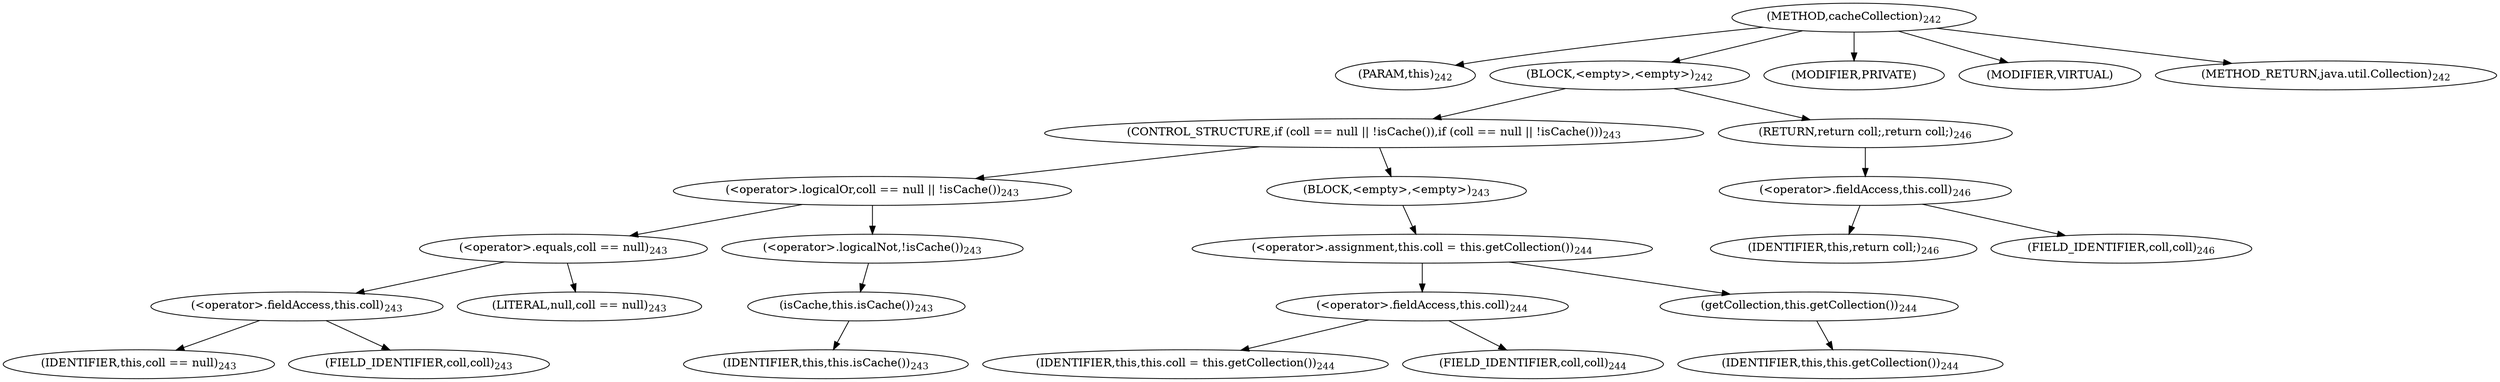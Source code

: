 digraph "cacheCollection" {  
"462" [label = <(METHOD,cacheCollection)<SUB>242</SUB>> ]
"47" [label = <(PARAM,this)<SUB>242</SUB>> ]
"463" [label = <(BLOCK,&lt;empty&gt;,&lt;empty&gt;)<SUB>242</SUB>> ]
"464" [label = <(CONTROL_STRUCTURE,if (coll == null || !isCache()),if (coll == null || !isCache()))<SUB>243</SUB>> ]
"465" [label = <(&lt;operator&gt;.logicalOr,coll == null || !isCache())<SUB>243</SUB>> ]
"466" [label = <(&lt;operator&gt;.equals,coll == null)<SUB>243</SUB>> ]
"467" [label = <(&lt;operator&gt;.fieldAccess,this.coll)<SUB>243</SUB>> ]
"468" [label = <(IDENTIFIER,this,coll == null)<SUB>243</SUB>> ]
"469" [label = <(FIELD_IDENTIFIER,coll,coll)<SUB>243</SUB>> ]
"470" [label = <(LITERAL,null,coll == null)<SUB>243</SUB>> ]
"471" [label = <(&lt;operator&gt;.logicalNot,!isCache())<SUB>243</SUB>> ]
"472" [label = <(isCache,this.isCache())<SUB>243</SUB>> ]
"46" [label = <(IDENTIFIER,this,this.isCache())<SUB>243</SUB>> ]
"473" [label = <(BLOCK,&lt;empty&gt;,&lt;empty&gt;)<SUB>243</SUB>> ]
"474" [label = <(&lt;operator&gt;.assignment,this.coll = this.getCollection())<SUB>244</SUB>> ]
"475" [label = <(&lt;operator&gt;.fieldAccess,this.coll)<SUB>244</SUB>> ]
"476" [label = <(IDENTIFIER,this,this.coll = this.getCollection())<SUB>244</SUB>> ]
"477" [label = <(FIELD_IDENTIFIER,coll,coll)<SUB>244</SUB>> ]
"478" [label = <(getCollection,this.getCollection())<SUB>244</SUB>> ]
"48" [label = <(IDENTIFIER,this,this.getCollection())<SUB>244</SUB>> ]
"479" [label = <(RETURN,return coll;,return coll;)<SUB>246</SUB>> ]
"480" [label = <(&lt;operator&gt;.fieldAccess,this.coll)<SUB>246</SUB>> ]
"481" [label = <(IDENTIFIER,this,return coll;)<SUB>246</SUB>> ]
"482" [label = <(FIELD_IDENTIFIER,coll,coll)<SUB>246</SUB>> ]
"483" [label = <(MODIFIER,PRIVATE)> ]
"484" [label = <(MODIFIER,VIRTUAL)> ]
"485" [label = <(METHOD_RETURN,java.util.Collection)<SUB>242</SUB>> ]
  "462" -> "47" 
  "462" -> "463" 
  "462" -> "483" 
  "462" -> "484" 
  "462" -> "485" 
  "463" -> "464" 
  "463" -> "479" 
  "464" -> "465" 
  "464" -> "473" 
  "465" -> "466" 
  "465" -> "471" 
  "466" -> "467" 
  "466" -> "470" 
  "467" -> "468" 
  "467" -> "469" 
  "471" -> "472" 
  "472" -> "46" 
  "473" -> "474" 
  "474" -> "475" 
  "474" -> "478" 
  "475" -> "476" 
  "475" -> "477" 
  "478" -> "48" 
  "479" -> "480" 
  "480" -> "481" 
  "480" -> "482" 
}
